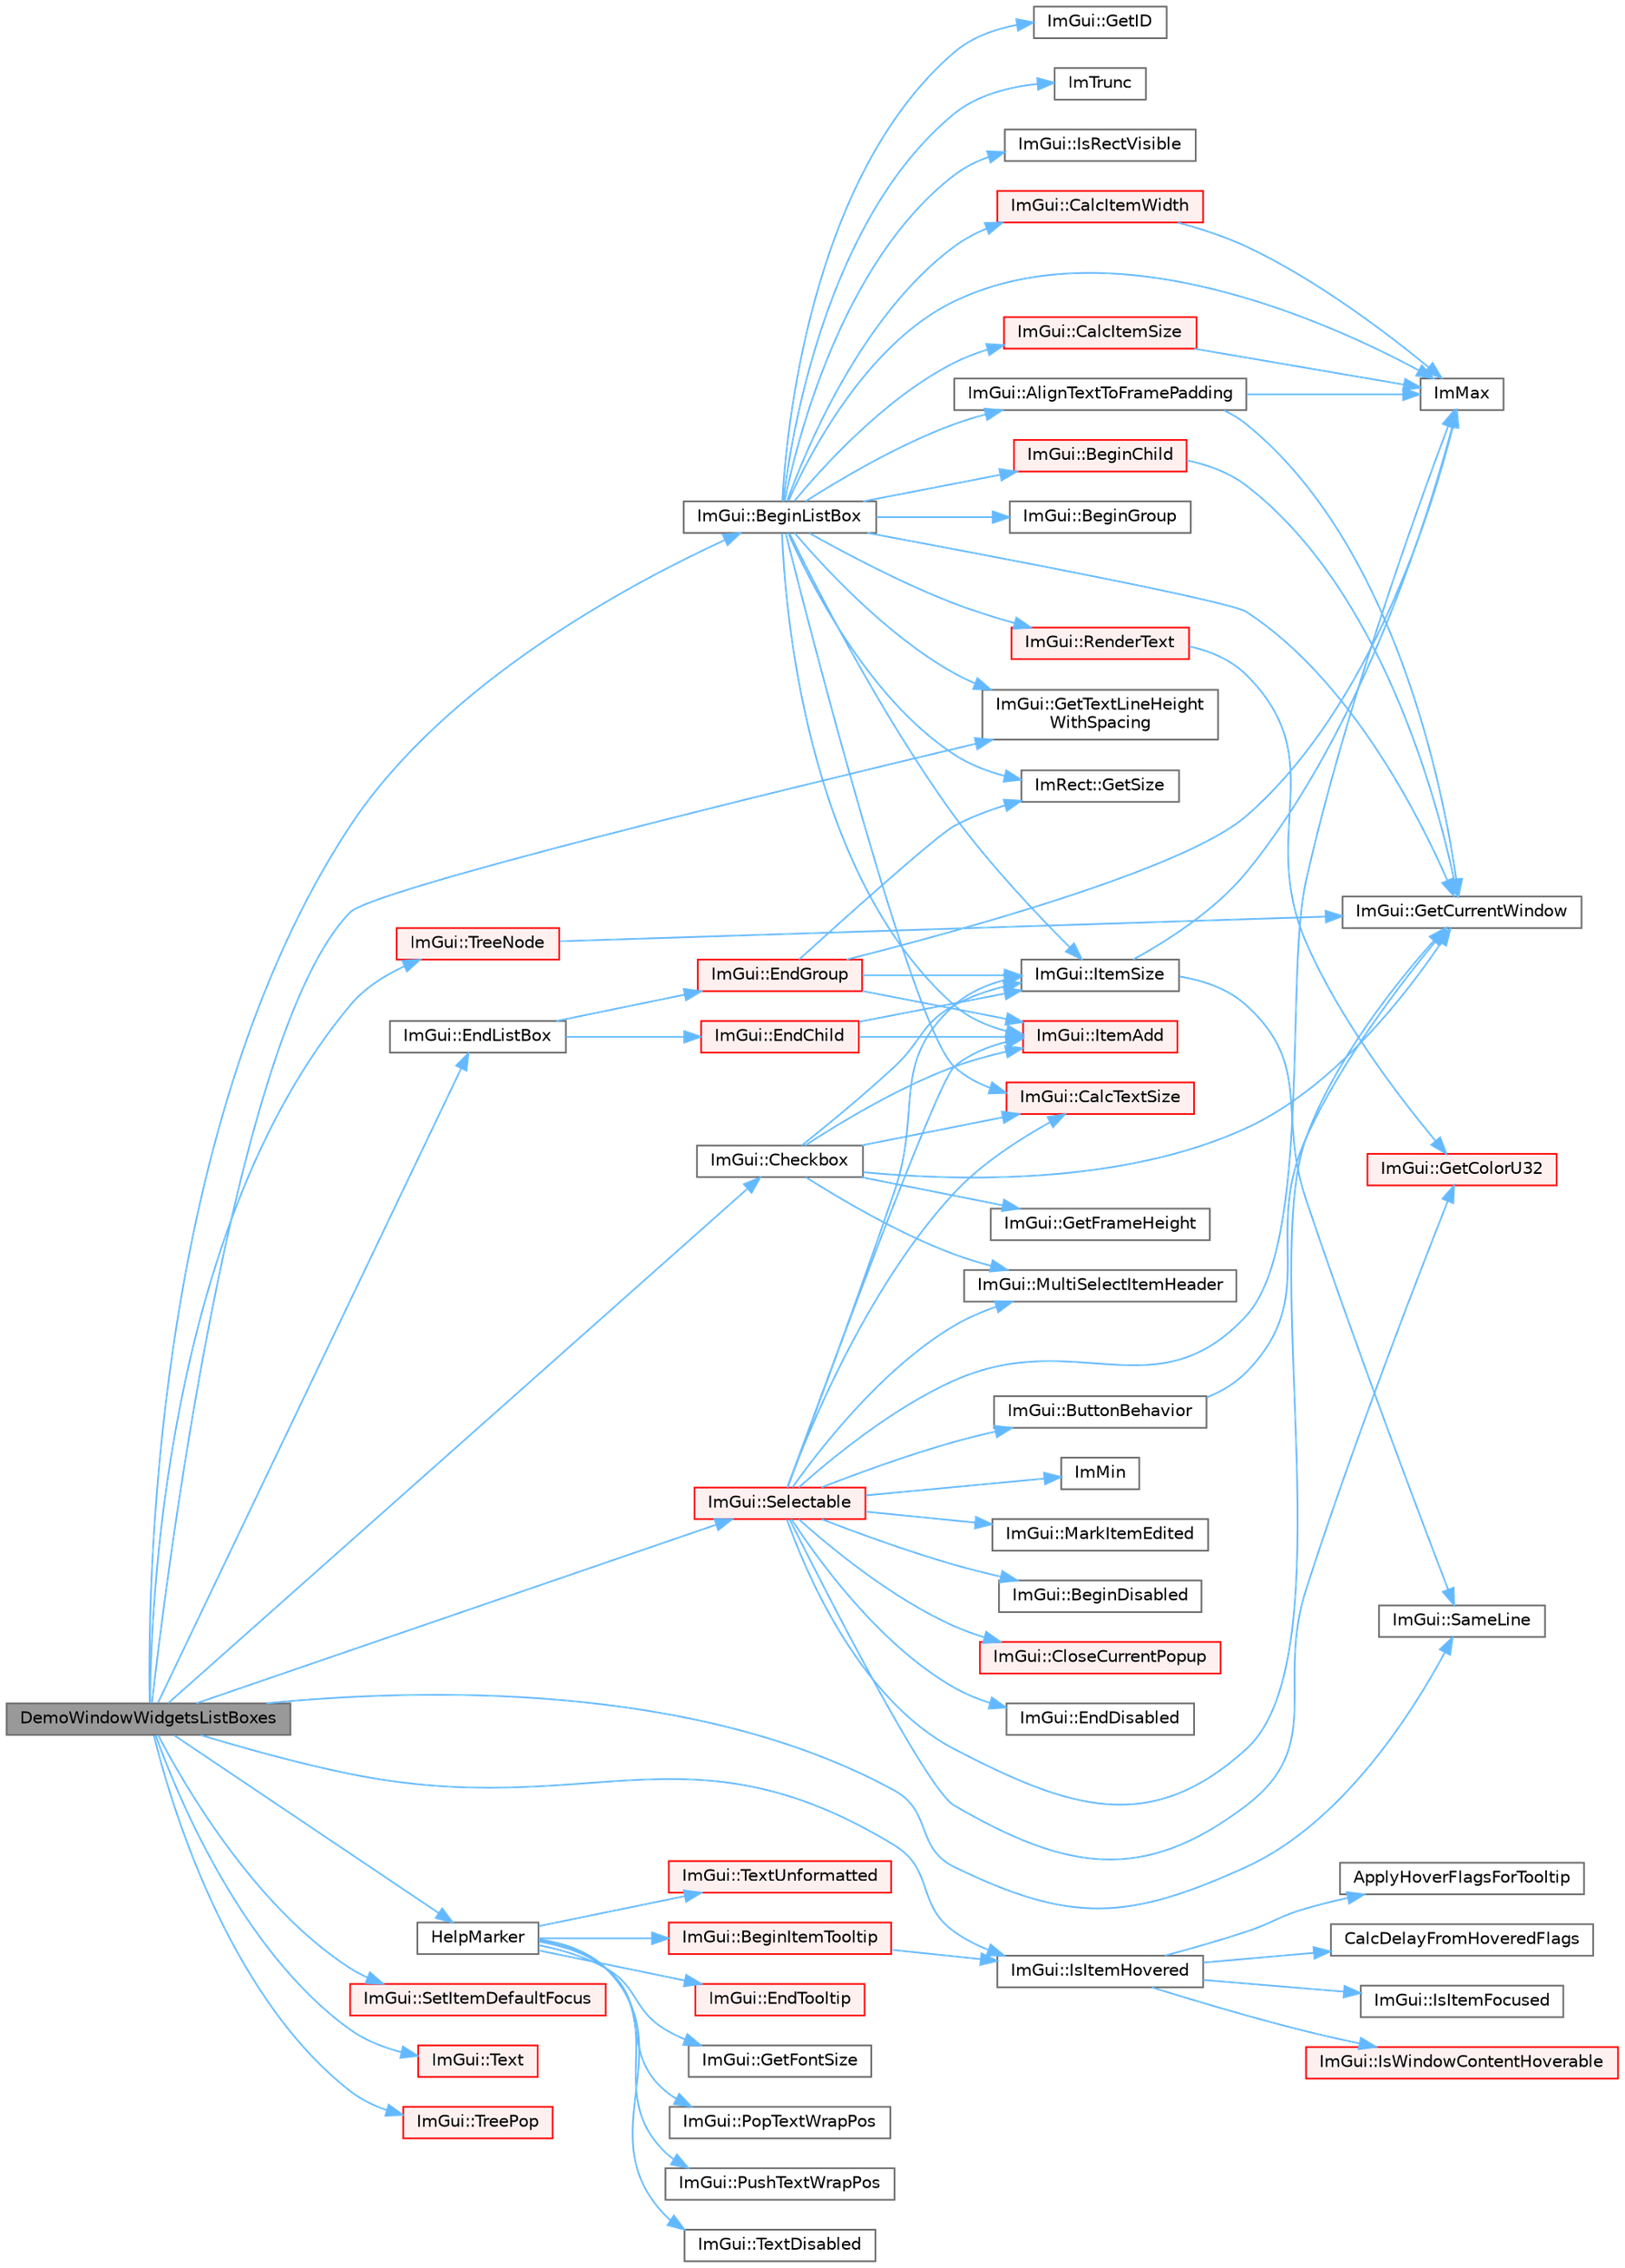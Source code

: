 digraph "DemoWindowWidgetsListBoxes"
{
 // LATEX_PDF_SIZE
  bgcolor="transparent";
  edge [fontname=Helvetica,fontsize=10,labelfontname=Helvetica,labelfontsize=10];
  node [fontname=Helvetica,fontsize=10,shape=box,height=0.2,width=0.4];
  rankdir="LR";
  Node1 [id="Node000001",label="DemoWindowWidgetsListBoxes",height=0.2,width=0.4,color="gray40", fillcolor="grey60", style="filled", fontcolor="black",tooltip=" "];
  Node1 -> Node2 [id="edge1_Node000001_Node000002",color="steelblue1",style="solid",tooltip=" "];
  Node2 [id="Node000002",label="ImGui::BeginListBox",height=0.2,width=0.4,color="grey40", fillcolor="white", style="filled",URL="$namespace_im_gui.html#a2f37c541760a39c189ebdd86c15b60d9",tooltip=" "];
  Node2 -> Node3 [id="edge2_Node000002_Node000003",color="steelblue1",style="solid",tooltip=" "];
  Node3 [id="Node000003",label="ImGui::AlignTextToFramePadding",height=0.2,width=0.4,color="grey40", fillcolor="white", style="filled",URL="$namespace_im_gui.html#ae14be3a3bec106de7c91aaa2a9a558a1",tooltip=" "];
  Node3 -> Node4 [id="edge3_Node000003_Node000004",color="steelblue1",style="solid",tooltip=" "];
  Node4 [id="Node000004",label="ImGui::GetCurrentWindow",height=0.2,width=0.4,color="grey40", fillcolor="white", style="filled",URL="$namespace_im_gui.html#ac452417b5004ca16a814a72cff153526",tooltip=" "];
  Node3 -> Node5 [id="edge4_Node000003_Node000005",color="steelblue1",style="solid",tooltip=" "];
  Node5 [id="Node000005",label="ImMax",height=0.2,width=0.4,color="grey40", fillcolor="white", style="filled",URL="$imgui__internal_8h.html#a7667efd95147d0422f140917c71a9226",tooltip=" "];
  Node2 -> Node6 [id="edge5_Node000002_Node000006",color="steelblue1",style="solid",tooltip=" "];
  Node6 [id="Node000006",label="ImGui::BeginChild",height=0.2,width=0.4,color="red", fillcolor="#FFF0F0", style="filled",URL="$namespace_im_gui.html#aebac8b07ee9ea0e452c98813a3e907c3",tooltip=" "];
  Node6 -> Node4 [id="edge6_Node000006_Node000004",color="steelblue1",style="solid",tooltip=" "];
  Node2 -> Node524 [id="edge7_Node000002_Node000524",color="steelblue1",style="solid",tooltip=" "];
  Node524 [id="Node000524",label="ImGui::BeginGroup",height=0.2,width=0.4,color="grey40", fillcolor="white", style="filled",URL="$namespace_im_gui.html#a42407e196b7ed2a8755bff28aae9805f",tooltip=" "];
  Node2 -> Node519 [id="edge8_Node000002_Node000519",color="steelblue1",style="solid",tooltip=" "];
  Node519 [id="Node000519",label="ImGui::CalcItemSize",height=0.2,width=0.4,color="red", fillcolor="#FFF0F0", style="filled",URL="$namespace_im_gui.html#acaef0497f7982dd98bf215e50129cd9b",tooltip=" "];
  Node519 -> Node5 [id="edge9_Node000519_Node000005",color="steelblue1",style="solid",tooltip=" "];
  Node2 -> Node260 [id="edge10_Node000002_Node000260",color="steelblue1",style="solid",tooltip=" "];
  Node260 [id="Node000260",label="ImGui::CalcItemWidth",height=0.2,width=0.4,color="red", fillcolor="#FFF0F0", style="filled",URL="$namespace_im_gui.html#ab3b3ba92ebd8bca4a552dd93321a1994",tooltip=" "];
  Node260 -> Node5 [id="edge11_Node000260_Node000005",color="steelblue1",style="solid",tooltip=" "];
  Node2 -> Node144 [id="edge12_Node000002_Node000144",color="steelblue1",style="solid",tooltip=" "];
  Node144 [id="Node000144",label="ImGui::CalcTextSize",height=0.2,width=0.4,color="red", fillcolor="#FFF0F0", style="filled",URL="$namespace_im_gui.html#a848b9db6cc4a186751c0ecebcaadc33b",tooltip=" "];
  Node2 -> Node4 [id="edge13_Node000002_Node000004",color="steelblue1",style="solid",tooltip=" "];
  Node2 -> Node525 [id="edge14_Node000002_Node000525",color="steelblue1",style="solid",tooltip=" "];
  Node525 [id="Node000525",label="ImGui::GetID",height=0.2,width=0.4,color="grey40", fillcolor="white", style="filled",URL="$namespace_im_gui.html#a3329b04bd4235e90ad9deb00ffb38ae4",tooltip=" "];
  Node2 -> Node174 [id="edge15_Node000002_Node000174",color="steelblue1",style="solid",tooltip=" "];
  Node174 [id="Node000174",label="ImRect::GetSize",height=0.2,width=0.4,color="grey40", fillcolor="white", style="filled",URL="$struct_im_rect.html#ae459d9c50003058cfb34519a571aaf33",tooltip=" "];
  Node2 -> Node526 [id="edge16_Node000002_Node000526",color="steelblue1",style="solid",tooltip=" "];
  Node526 [id="Node000526",label="ImGui::GetTextLineHeight\lWithSpacing",height=0.2,width=0.4,color="grey40", fillcolor="white", style="filled",URL="$namespace_im_gui.html#aa1616f6082fd210fde8d98c511bf8f56",tooltip=" "];
  Node2 -> Node5 [id="edge17_Node000002_Node000005",color="steelblue1",style="solid",tooltip=" "];
  Node2 -> Node101 [id="edge18_Node000002_Node000101",color="steelblue1",style="solid",tooltip=" "];
  Node101 [id="Node000101",label="ImTrunc",height=0.2,width=0.4,color="grey40", fillcolor="white", style="filled",URL="$imgui__internal_8h.html#a34870cae27ccd450c17ec3d3910b2da4",tooltip=" "];
  Node2 -> Node527 [id="edge19_Node000002_Node000527",color="steelblue1",style="solid",tooltip=" "];
  Node527 [id="Node000527",label="ImGui::IsRectVisible",height=0.2,width=0.4,color="grey40", fillcolor="white", style="filled",URL="$namespace_im_gui.html#a578ead6237b3ed05497ed361f18d9f97",tooltip=" "];
  Node2 -> Node114 [id="edge20_Node000002_Node000114",color="steelblue1",style="solid",tooltip=" "];
  Node114 [id="Node000114",label="ImGui::ItemAdd",height=0.2,width=0.4,color="red", fillcolor="#FFF0F0", style="filled",URL="$namespace_im_gui.html#a0c2ccafc8d403c02a6590ac21157b9ac",tooltip=" "];
  Node2 -> Node175 [id="edge21_Node000002_Node000175",color="steelblue1",style="solid",tooltip=" "];
  Node175 [id="Node000175",label="ImGui::ItemSize",height=0.2,width=0.4,color="grey40", fillcolor="white", style="filled",URL="$namespace_im_gui.html#a4b5818a652d943ea54e0cec9fb3943d7",tooltip=" "];
  Node175 -> Node5 [id="edge22_Node000175_Node000005",color="steelblue1",style="solid",tooltip=" "];
  Node175 -> Node176 [id="edge23_Node000175_Node000176",color="steelblue1",style="solid",tooltip=" "];
  Node176 [id="Node000176",label="ImGui::SameLine",height=0.2,width=0.4,color="grey40", fillcolor="white", style="filled",URL="$namespace_im_gui.html#addd433eb3aae59119e341e80db474f66",tooltip=" "];
  Node2 -> Node272 [id="edge24_Node000002_Node000272",color="steelblue1",style="solid",tooltip=" "];
  Node272 [id="Node000272",label="ImGui::RenderText",height=0.2,width=0.4,color="red", fillcolor="#FFF0F0", style="filled",URL="$namespace_im_gui.html#a9971ce57f2a288ac3a12df886c5550d1",tooltip=" "];
  Node272 -> Node92 [id="edge25_Node000272_Node000092",color="steelblue1",style="solid",tooltip=" "];
  Node92 [id="Node000092",label="ImGui::GetColorU32",height=0.2,width=0.4,color="red", fillcolor="#FFF0F0", style="filled",URL="$namespace_im_gui.html#a0de2d9bd347d9866511eb8d014e62556",tooltip=" "];
  Node1 -> Node528 [id="edge26_Node000001_Node000528",color="steelblue1",style="solid",tooltip=" "];
  Node528 [id="Node000528",label="ImGui::Checkbox",height=0.2,width=0.4,color="grey40", fillcolor="white", style="filled",URL="$namespace_im_gui.html#a57d73c1d0ef807fef734d91024092027",tooltip=" "];
  Node528 -> Node144 [id="edge27_Node000528_Node000144",color="steelblue1",style="solid",tooltip=" "];
  Node528 -> Node4 [id="edge28_Node000528_Node000004",color="steelblue1",style="solid",tooltip=" "];
  Node528 -> Node226 [id="edge29_Node000528_Node000226",color="steelblue1",style="solid",tooltip=" "];
  Node226 [id="Node000226",label="ImGui::GetFrameHeight",height=0.2,width=0.4,color="grey40", fillcolor="white", style="filled",URL="$namespace_im_gui.html#ae560f17cf3262017cee888d1eb77f294",tooltip=" "];
  Node528 -> Node114 [id="edge30_Node000528_Node000114",color="steelblue1",style="solid",tooltip=" "];
  Node528 -> Node175 [id="edge31_Node000528_Node000175",color="steelblue1",style="solid",tooltip=" "];
  Node528 -> Node289 [id="edge32_Node000528_Node000289",color="steelblue1",style="solid",tooltip=" "];
  Node289 [id="Node000289",label="ImGui::MultiSelectItemHeader",height=0.2,width=0.4,color="grey40", fillcolor="white", style="filled",URL="$namespace_im_gui.html#a42a98da805c3612b26b829e0567fdc0f",tooltip=" "];
  Node1 -> Node529 [id="edge33_Node000001_Node000529",color="steelblue1",style="solid",tooltip=" "];
  Node529 [id="Node000529",label="ImGui::EndListBox",height=0.2,width=0.4,color="grey40", fillcolor="white", style="filled",URL="$namespace_im_gui.html#a6a1b63d9b66bb934d995c279ac02daff",tooltip=" "];
  Node529 -> Node301 [id="edge34_Node000529_Node000301",color="steelblue1",style="solid",tooltip=" "];
  Node301 [id="Node000301",label="ImGui::EndChild",height=0.2,width=0.4,color="red", fillcolor="#FFF0F0", style="filled",URL="$namespace_im_gui.html#af8de559a88c1442d6df8c1b04c86e997",tooltip=" "];
  Node301 -> Node114 [id="edge35_Node000301_Node000114",color="steelblue1",style="solid",tooltip=" "];
  Node301 -> Node175 [id="edge36_Node000301_Node000175",color="steelblue1",style="solid",tooltip=" "];
  Node529 -> Node173 [id="edge37_Node000529_Node000173",color="steelblue1",style="solid",tooltip=" "];
  Node173 [id="Node000173",label="ImGui::EndGroup",height=0.2,width=0.4,color="red", fillcolor="#FFF0F0", style="filled",URL="$namespace_im_gui.html#a05fc97fc64f28a55486087f503d9a622",tooltip=" "];
  Node173 -> Node174 [id="edge38_Node000173_Node000174",color="steelblue1",style="solid",tooltip=" "];
  Node173 -> Node5 [id="edge39_Node000173_Node000005",color="steelblue1",style="solid",tooltip=" "];
  Node173 -> Node114 [id="edge40_Node000173_Node000114",color="steelblue1",style="solid",tooltip=" "];
  Node173 -> Node175 [id="edge41_Node000173_Node000175",color="steelblue1",style="solid",tooltip=" "];
  Node1 -> Node526 [id="edge42_Node000001_Node000526",color="steelblue1",style="solid",tooltip=" "];
  Node1 -> Node530 [id="edge43_Node000001_Node000530",color="steelblue1",style="solid",tooltip=" "];
  Node530 [id="Node000530",label="HelpMarker",height=0.2,width=0.4,color="grey40", fillcolor="white", style="filled",URL="$imgui__demo_8cpp.html#ae82388701c37c8cbb88a0304ca0f033b",tooltip=" "];
  Node530 -> Node531 [id="edge44_Node000530_Node000531",color="steelblue1",style="solid",tooltip=" "];
  Node531 [id="Node000531",label="ImGui::BeginItemTooltip",height=0.2,width=0.4,color="red", fillcolor="#FFF0F0", style="filled",URL="$namespace_im_gui.html#a0557ed1d3f89dcb5d25311bf3099ddf5",tooltip=" "];
  Node531 -> Node77 [id="edge45_Node000531_Node000077",color="steelblue1",style="solid",tooltip=" "];
  Node77 [id="Node000077",label="ImGui::IsItemHovered",height=0.2,width=0.4,color="grey40", fillcolor="white", style="filled",URL="$namespace_im_gui.html#ac9a400eff3a9561d95e80486c52a660b",tooltip=" "];
  Node77 -> Node78 [id="edge46_Node000077_Node000078",color="steelblue1",style="solid",tooltip=" "];
  Node78 [id="Node000078",label="ApplyHoverFlagsForTooltip",height=0.2,width=0.4,color="grey40", fillcolor="white", style="filled",URL="$imgui_8cpp.html#a989cfbd85e6f3d725efd883c4275872e",tooltip=" "];
  Node77 -> Node79 [id="edge47_Node000077_Node000079",color="steelblue1",style="solid",tooltip=" "];
  Node79 [id="Node000079",label="CalcDelayFromHoveredFlags",height=0.2,width=0.4,color="grey40", fillcolor="white", style="filled",URL="$imgui_8cpp.html#a486a2f0ac6b8bc3c18f14d08b3c808d6",tooltip=" "];
  Node77 -> Node80 [id="edge48_Node000077_Node000080",color="steelblue1",style="solid",tooltip=" "];
  Node80 [id="Node000080",label="ImGui::IsItemFocused",height=0.2,width=0.4,color="grey40", fillcolor="white", style="filled",URL="$namespace_im_gui.html#add3290865a67327258c3a32b695adb28",tooltip=" "];
  Node77 -> Node81 [id="edge49_Node000077_Node000081",color="steelblue1",style="solid",tooltip=" "];
  Node81 [id="Node000081",label="ImGui::IsWindowContentHoverable",height=0.2,width=0.4,color="red", fillcolor="#FFF0F0", style="filled",URL="$namespace_im_gui.html#ab3095c274afa3c3d73e1d5cae190f469",tooltip=" "];
  Node530 -> Node88 [id="edge50_Node000530_Node000088",color="steelblue1",style="solid",tooltip=" "];
  Node88 [id="Node000088",label="ImGui::EndTooltip",height=0.2,width=0.4,color="red", fillcolor="#FFF0F0", style="filled",URL="$namespace_im_gui.html#ac8d75c160cfdf43d512f773ca133a1c6",tooltip=" "];
  Node530 -> Node532 [id="edge51_Node000530_Node000532",color="steelblue1",style="solid",tooltip=" "];
  Node532 [id="Node000532",label="ImGui::GetFontSize",height=0.2,width=0.4,color="grey40", fillcolor="white", style="filled",URL="$namespace_im_gui.html#ac592ae8e0aa4a1a06502ec7872bc8da8",tooltip=" "];
  Node530 -> Node533 [id="edge52_Node000530_Node000533",color="steelblue1",style="solid",tooltip=" "];
  Node533 [id="Node000533",label="ImGui::PopTextWrapPos",height=0.2,width=0.4,color="grey40", fillcolor="white", style="filled",URL="$namespace_im_gui.html#a08000421b9cc13757430efe54178ae0f",tooltip=" "];
  Node530 -> Node534 [id="edge53_Node000530_Node000534",color="steelblue1",style="solid",tooltip=" "];
  Node534 [id="Node000534",label="ImGui::PushTextWrapPos",height=0.2,width=0.4,color="grey40", fillcolor="white", style="filled",URL="$namespace_im_gui.html#a72ba065ae9819aaed3af68c113d2758b",tooltip=" "];
  Node530 -> Node535 [id="edge54_Node000530_Node000535",color="steelblue1",style="solid",tooltip=" "];
  Node535 [id="Node000535",label="ImGui::TextDisabled",height=0.2,width=0.4,color="grey40", fillcolor="white", style="filled",URL="$namespace_im_gui.html#aa96bf14c5fa288e106820aeb4ba7fcb6",tooltip=" "];
  Node530 -> Node536 [id="edge55_Node000530_Node000536",color="steelblue1",style="solid",tooltip=" "];
  Node536 [id="Node000536",label="ImGui::TextUnformatted",height=0.2,width=0.4,color="red", fillcolor="#FFF0F0", style="filled",URL="$namespace_im_gui.html#a96a5f42789ecc419b2ae8af7b2acc28e",tooltip=" "];
  Node1 -> Node77 [id="edge56_Node000001_Node000077",color="steelblue1",style="solid",tooltip=" "];
  Node1 -> Node176 [id="edge57_Node000001_Node000176",color="steelblue1",style="solid",tooltip=" "];
  Node1 -> Node281 [id="edge58_Node000001_Node000281",color="steelblue1",style="solid",tooltip=" "];
  Node281 [id="Node000281",label="ImGui::Selectable",height=0.2,width=0.4,color="red", fillcolor="#FFF0F0", style="filled",URL="$namespace_im_gui.html#af98575238bda183a523df19fb447af60",tooltip=" "];
  Node281 -> Node282 [id="edge59_Node000281_Node000282",color="steelblue1",style="solid",tooltip=" "];
  Node282 [id="Node000282",label="ImGui::BeginDisabled",height=0.2,width=0.4,color="grey40", fillcolor="white", style="filled",URL="$namespace_im_gui.html#ae90e9a26f01d0d45f6bf7ca720d170d1",tooltip=" "];
  Node281 -> Node91 [id="edge60_Node000281_Node000091",color="steelblue1",style="solid",tooltip=" "];
  Node91 [id="Node000091",label="ImGui::ButtonBehavior",height=0.2,width=0.4,color="grey40", fillcolor="white", style="filled",URL="$namespace_im_gui.html#a65a4f18b1bc8ce0f351687922089f374",tooltip=" "];
  Node91 -> Node4 [id="edge61_Node000091_Node000004",color="steelblue1",style="solid",tooltip=" "];
  Node281 -> Node144 [id="edge62_Node000281_Node000144",color="steelblue1",style="solid",tooltip=" "];
  Node281 -> Node283 [id="edge63_Node000281_Node000283",color="steelblue1",style="solid",tooltip=" "];
  Node283 [id="Node000283",label="ImGui::CloseCurrentPopup",height=0.2,width=0.4,color="red", fillcolor="#FFF0F0", style="filled",URL="$namespace_im_gui.html#aeaec6479834db7918260fc082107f90b",tooltip=" "];
  Node281 -> Node172 [id="edge64_Node000281_Node000172",color="steelblue1",style="solid",tooltip=" "];
  Node172 [id="Node000172",label="ImGui::EndDisabled",height=0.2,width=0.4,color="grey40", fillcolor="white", style="filled",URL="$namespace_im_gui.html#a9e6088c6c690ddff1302b6e42b380733",tooltip=" "];
  Node281 -> Node92 [id="edge65_Node000281_Node000092",color="steelblue1",style="solid",tooltip=" "];
  Node281 -> Node4 [id="edge66_Node000281_Node000004",color="steelblue1",style="solid",tooltip=" "];
  Node281 -> Node5 [id="edge67_Node000281_Node000005",color="steelblue1",style="solid",tooltip=" "];
  Node281 -> Node11 [id="edge68_Node000281_Node000011",color="steelblue1",style="solid",tooltip=" "];
  Node11 [id="Node000011",label="ImMin",height=0.2,width=0.4,color="grey40", fillcolor="white", style="filled",URL="$imgui__internal_8h.html#a7f9d7828066a9d61b5630adcdf4655d3",tooltip=" "];
  Node281 -> Node114 [id="edge69_Node000281_Node000114",color="steelblue1",style="solid",tooltip=" "];
  Node281 -> Node175 [id="edge70_Node000281_Node000175",color="steelblue1",style="solid",tooltip=" "];
  Node281 -> Node284 [id="edge71_Node000281_Node000284",color="steelblue1",style="solid",tooltip=" "];
  Node284 [id="Node000284",label="ImGui::MarkItemEdited",height=0.2,width=0.4,color="grey40", fillcolor="white", style="filled",URL="$namespace_im_gui.html#a83036681a36fbee2d35b5b57a1ef72e6",tooltip=" "];
  Node281 -> Node289 [id="edge72_Node000281_Node000289",color="steelblue1",style="solid",tooltip=" "];
  Node1 -> Node542 [id="edge73_Node000001_Node000542",color="steelblue1",style="solid",tooltip=" "];
  Node542 [id="Node000542",label="ImGui::SetItemDefaultFocus",height=0.2,width=0.4,color="red", fillcolor="#FFF0F0", style="filled",URL="$namespace_im_gui.html#a3720a69496e9b8cf110a11dfe7d334e6",tooltip=" "];
  Node1 -> Node545 [id="edge74_Node000001_Node000545",color="steelblue1",style="solid",tooltip=" "];
  Node545 [id="Node000545",label="ImGui::Text",height=0.2,width=0.4,color="red", fillcolor="#FFF0F0", style="filled",URL="$namespace_im_gui.html#a9e7b83611fe441d54fad2effb4bf4965",tooltip=" "];
  Node1 -> Node546 [id="edge75_Node000001_Node000546",color="steelblue1",style="solid",tooltip=" "];
  Node546 [id="Node000546",label="ImGui::TreeNode",height=0.2,width=0.4,color="red", fillcolor="#FFF0F0", style="filled",URL="$namespace_im_gui.html#a4dff507ce8bbe0da9556bb50b1e60d7f",tooltip=" "];
  Node546 -> Node4 [id="edge76_Node000546_Node000004",color="steelblue1",style="solid",tooltip=" "];
  Node1 -> Node359 [id="edge77_Node000001_Node000359",color="steelblue1",style="solid",tooltip=" "];
  Node359 [id="Node000359",label="ImGui::TreePop",height=0.2,width=0.4,color="red", fillcolor="#FFF0F0", style="filled",URL="$namespace_im_gui.html#a41ecf265e5f678c78fc9c30b3cf2077f",tooltip=" "];
}

